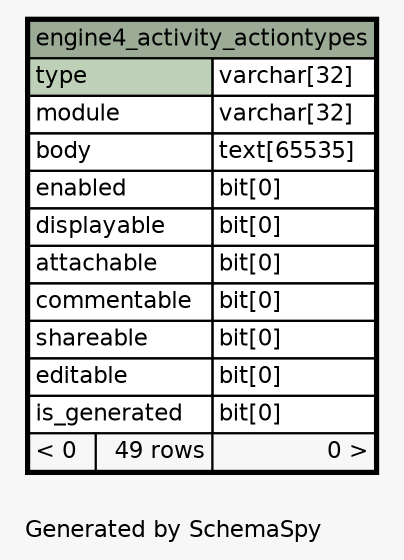 // dot 2.38.0 on Windows 10 10.0
// SchemaSpy rev 590
digraph "oneDegreeRelationshipsDiagram" {
  graph [
    rankdir="RL"
    bgcolor="#f7f7f7"
    label="\nGenerated by SchemaSpy"
    labeljust="l"
    nodesep="0.18"
    ranksep="0.46"
    fontname="Helvetica"
    fontsize="11"
  ];
  node [
    fontname="Helvetica"
    fontsize="11"
    shape="plaintext"
  ];
  edge [
    arrowsize="0.8"
  ];
  "engine4_activity_actiontypes" [
    label=<
    <TABLE BORDER="2" CELLBORDER="1" CELLSPACING="0" BGCOLOR="#ffffff">
      <TR><TD COLSPAN="3" BGCOLOR="#9bab96" ALIGN="CENTER">engine4_activity_actiontypes</TD></TR>
      <TR><TD PORT="type" COLSPAN="2" BGCOLOR="#bed1b8" ALIGN="LEFT">type</TD><TD PORT="type.type" ALIGN="LEFT">varchar[32]</TD></TR>
      <TR><TD PORT="module" COLSPAN="2" ALIGN="LEFT">module</TD><TD PORT="module.type" ALIGN="LEFT">varchar[32]</TD></TR>
      <TR><TD PORT="body" COLSPAN="2" ALIGN="LEFT">body</TD><TD PORT="body.type" ALIGN="LEFT">text[65535]</TD></TR>
      <TR><TD PORT="enabled" COLSPAN="2" ALIGN="LEFT">enabled</TD><TD PORT="enabled.type" ALIGN="LEFT">bit[0]</TD></TR>
      <TR><TD PORT="displayable" COLSPAN="2" ALIGN="LEFT">displayable</TD><TD PORT="displayable.type" ALIGN="LEFT">bit[0]</TD></TR>
      <TR><TD PORT="attachable" COLSPAN="2" ALIGN="LEFT">attachable</TD><TD PORT="attachable.type" ALIGN="LEFT">bit[0]</TD></TR>
      <TR><TD PORT="commentable" COLSPAN="2" ALIGN="LEFT">commentable</TD><TD PORT="commentable.type" ALIGN="LEFT">bit[0]</TD></TR>
      <TR><TD PORT="shareable" COLSPAN="2" ALIGN="LEFT">shareable</TD><TD PORT="shareable.type" ALIGN="LEFT">bit[0]</TD></TR>
      <TR><TD PORT="editable" COLSPAN="2" ALIGN="LEFT">editable</TD><TD PORT="editable.type" ALIGN="LEFT">bit[0]</TD></TR>
      <TR><TD PORT="is_generated" COLSPAN="2" ALIGN="LEFT">is_generated</TD><TD PORT="is_generated.type" ALIGN="LEFT">bit[0]</TD></TR>
      <TR><TD ALIGN="LEFT" BGCOLOR="#f7f7f7">&lt; 0</TD><TD ALIGN="RIGHT" BGCOLOR="#f7f7f7">49 rows</TD><TD ALIGN="RIGHT" BGCOLOR="#f7f7f7">0 &gt;</TD></TR>
    </TABLE>>
    URL="engine4_activity_actiontypes.html"
    tooltip="engine4_activity_actiontypes"
  ];
}
